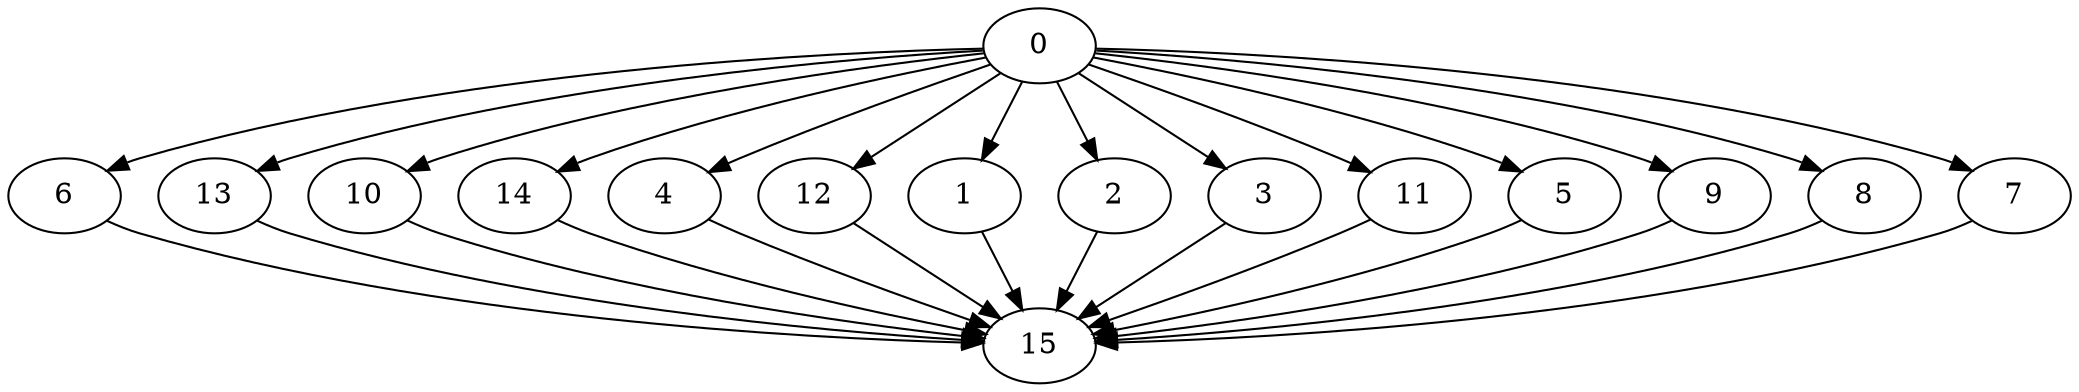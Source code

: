 digraph "Fork_Join_Nodes_16_CCR_9.99_WeightType_Random#1_Homogeneous-6" {
0 [Weight=8];
6 [Weight=6];
13 [Weight=8];
10 [Weight=10];
14 [Weight=6];
4 [Weight=4];
12 [Weight=5];
1 [Weight=8];
2 [Weight=4];
3 [Weight=3];
11 [Weight=8];
5 [Weight=7];
9 [Weight=5];
8 [Weight=4];
7 [Weight=2];
15 [Weight=4];
14 -> 15 [Weight=35];
6 -> 15 [Weight=52];
0 -> 1 [Weight=58];
0 -> 3 [Weight=23];
0 -> 4 [Weight=52];
0 -> 10 [Weight=41];
0 -> 13 [Weight=58];
0 -> 5 [Weight=17];
11 -> 15 [Weight=17];
0 -> 7 [Weight=41];
10 -> 15 [Weight=35];
0 -> 11 [Weight=29];
4 -> 15 [Weight=35];
0 -> 14 [Weight=35];
12 -> 15 [Weight=29];
9 -> 15 [Weight=12];
0 -> 8 [Weight=58];
0 -> 9 [Weight=35];
5 -> 15 [Weight=12];
3 -> 15 [Weight=23];
13 -> 15 [Weight=41];
0 -> 6 [Weight=41];
1 -> 15 [Weight=23];
0 -> 12 [Weight=12];
2 -> 15 [Weight=23];
8 -> 15 [Weight=12];
7 -> 15 [Weight=12];
0 -> 2 [Weight=58];
}
